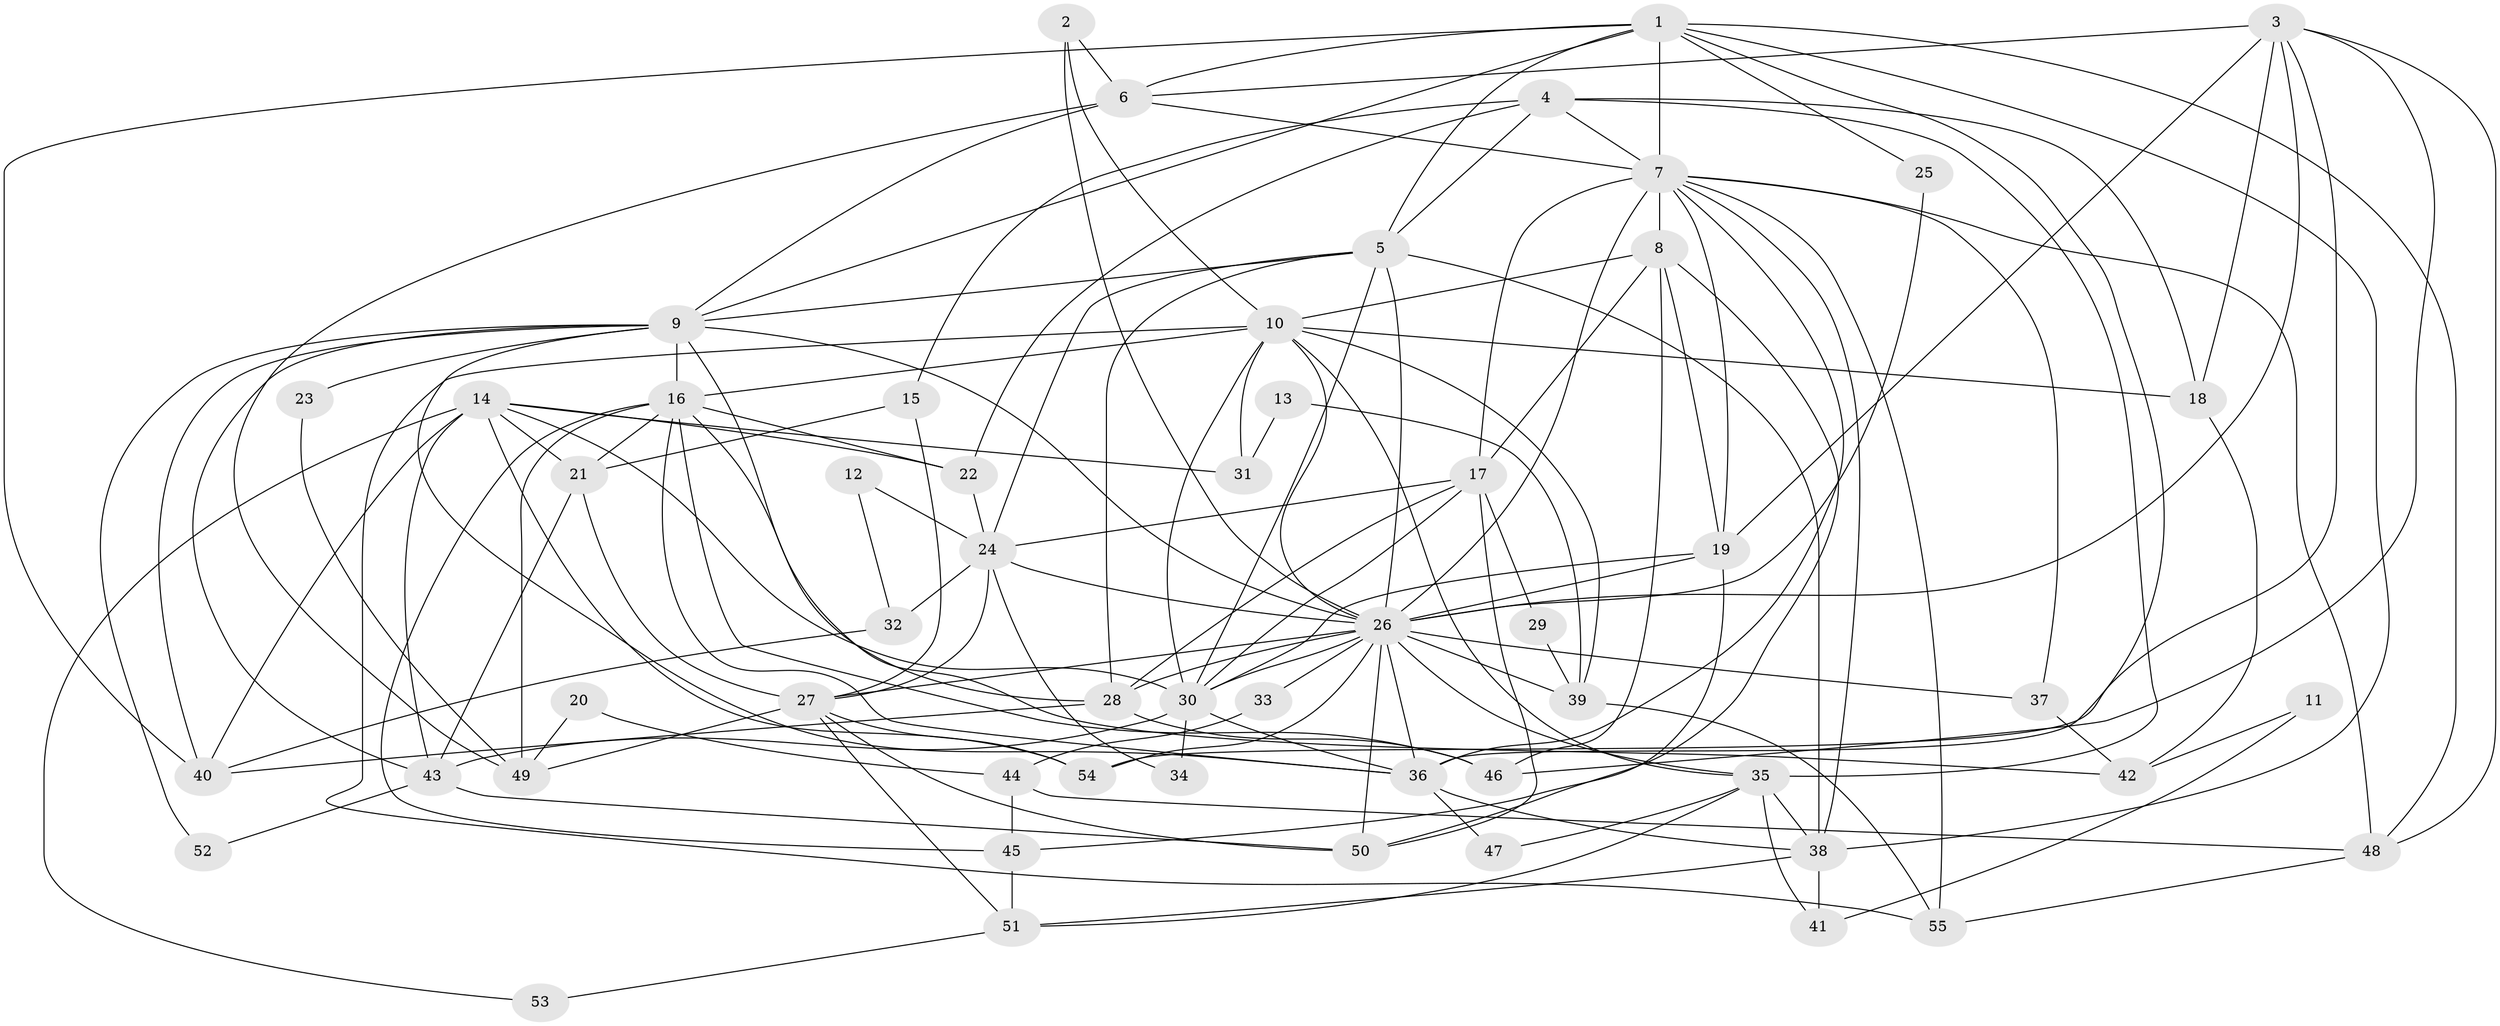 // original degree distribution, {3: 0.2545454545454545, 2: 0.14545454545454545, 5: 0.16363636363636364, 4: 0.2818181818181818, 6: 0.10909090909090909, 9: 0.00909090909090909, 7: 0.02727272727272727, 8: 0.00909090909090909}
// Generated by graph-tools (version 1.1) at 2025/35/03/09/25 02:35:53]
// undirected, 55 vertices, 146 edges
graph export_dot {
graph [start="1"]
  node [color=gray90,style=filled];
  1;
  2;
  3;
  4;
  5;
  6;
  7;
  8;
  9;
  10;
  11;
  12;
  13;
  14;
  15;
  16;
  17;
  18;
  19;
  20;
  21;
  22;
  23;
  24;
  25;
  26;
  27;
  28;
  29;
  30;
  31;
  32;
  33;
  34;
  35;
  36;
  37;
  38;
  39;
  40;
  41;
  42;
  43;
  44;
  45;
  46;
  47;
  48;
  49;
  50;
  51;
  52;
  53;
  54;
  55;
  1 -- 5 [weight=1.0];
  1 -- 6 [weight=1.0];
  1 -- 7 [weight=1.0];
  1 -- 9 [weight=1.0];
  1 -- 25 [weight=1.0];
  1 -- 36 [weight=1.0];
  1 -- 38 [weight=1.0];
  1 -- 40 [weight=1.0];
  1 -- 48 [weight=1.0];
  2 -- 6 [weight=1.0];
  2 -- 10 [weight=2.0];
  2 -- 26 [weight=1.0];
  3 -- 6 [weight=2.0];
  3 -- 18 [weight=1.0];
  3 -- 19 [weight=1.0];
  3 -- 26 [weight=1.0];
  3 -- 46 [weight=1.0];
  3 -- 48 [weight=1.0];
  3 -- 54 [weight=1.0];
  4 -- 5 [weight=1.0];
  4 -- 7 [weight=1.0];
  4 -- 15 [weight=1.0];
  4 -- 18 [weight=1.0];
  4 -- 22 [weight=1.0];
  4 -- 35 [weight=1.0];
  5 -- 9 [weight=1.0];
  5 -- 24 [weight=1.0];
  5 -- 26 [weight=1.0];
  5 -- 28 [weight=1.0];
  5 -- 30 [weight=2.0];
  5 -- 38 [weight=1.0];
  6 -- 7 [weight=2.0];
  6 -- 9 [weight=2.0];
  6 -- 49 [weight=1.0];
  7 -- 8 [weight=2.0];
  7 -- 17 [weight=1.0];
  7 -- 19 [weight=1.0];
  7 -- 26 [weight=2.0];
  7 -- 36 [weight=1.0];
  7 -- 37 [weight=1.0];
  7 -- 38 [weight=2.0];
  7 -- 48 [weight=1.0];
  7 -- 55 [weight=1.0];
  8 -- 10 [weight=1.0];
  8 -- 17 [weight=2.0];
  8 -- 19 [weight=1.0];
  8 -- 46 [weight=1.0];
  8 -- 50 [weight=1.0];
  9 -- 16 [weight=1.0];
  9 -- 23 [weight=2.0];
  9 -- 26 [weight=1.0];
  9 -- 36 [weight=1.0];
  9 -- 40 [weight=1.0];
  9 -- 42 [weight=1.0];
  9 -- 43 [weight=1.0];
  9 -- 52 [weight=1.0];
  10 -- 16 [weight=1.0];
  10 -- 18 [weight=1.0];
  10 -- 26 [weight=2.0];
  10 -- 30 [weight=1.0];
  10 -- 31 [weight=1.0];
  10 -- 35 [weight=1.0];
  10 -- 39 [weight=1.0];
  10 -- 55 [weight=1.0];
  11 -- 41 [weight=1.0];
  11 -- 42 [weight=1.0];
  12 -- 24 [weight=1.0];
  12 -- 32 [weight=1.0];
  13 -- 31 [weight=1.0];
  13 -- 39 [weight=1.0];
  14 -- 21 [weight=1.0];
  14 -- 22 [weight=1.0];
  14 -- 30 [weight=1.0];
  14 -- 31 [weight=1.0];
  14 -- 40 [weight=1.0];
  14 -- 43 [weight=1.0];
  14 -- 53 [weight=1.0];
  14 -- 54 [weight=2.0];
  15 -- 21 [weight=1.0];
  15 -- 27 [weight=2.0];
  16 -- 21 [weight=2.0];
  16 -- 22 [weight=1.0];
  16 -- 28 [weight=1.0];
  16 -- 36 [weight=1.0];
  16 -- 45 [weight=1.0];
  16 -- 46 [weight=1.0];
  16 -- 49 [weight=1.0];
  17 -- 24 [weight=1.0];
  17 -- 28 [weight=1.0];
  17 -- 29 [weight=1.0];
  17 -- 30 [weight=2.0];
  17 -- 50 [weight=1.0];
  18 -- 42 [weight=1.0];
  19 -- 26 [weight=1.0];
  19 -- 30 [weight=1.0];
  19 -- 45 [weight=1.0];
  20 -- 44 [weight=1.0];
  20 -- 49 [weight=1.0];
  21 -- 27 [weight=1.0];
  21 -- 43 [weight=1.0];
  22 -- 24 [weight=1.0];
  23 -- 49 [weight=1.0];
  24 -- 26 [weight=1.0];
  24 -- 27 [weight=2.0];
  24 -- 32 [weight=1.0];
  24 -- 34 [weight=1.0];
  25 -- 26 [weight=1.0];
  26 -- 27 [weight=1.0];
  26 -- 28 [weight=1.0];
  26 -- 30 [weight=1.0];
  26 -- 33 [weight=1.0];
  26 -- 35 [weight=1.0];
  26 -- 36 [weight=1.0];
  26 -- 37 [weight=1.0];
  26 -- 39 [weight=1.0];
  26 -- 50 [weight=1.0];
  26 -- 54 [weight=1.0];
  27 -- 49 [weight=1.0];
  27 -- 50 [weight=1.0];
  27 -- 51 [weight=1.0];
  27 -- 54 [weight=1.0];
  28 -- 40 [weight=1.0];
  28 -- 46 [weight=1.0];
  29 -- 39 [weight=1.0];
  30 -- 34 [weight=1.0];
  30 -- 36 [weight=1.0];
  30 -- 43 [weight=1.0];
  32 -- 40 [weight=1.0];
  33 -- 44 [weight=1.0];
  35 -- 38 [weight=1.0];
  35 -- 41 [weight=1.0];
  35 -- 47 [weight=1.0];
  35 -- 51 [weight=1.0];
  36 -- 38 [weight=1.0];
  36 -- 47 [weight=1.0];
  37 -- 42 [weight=1.0];
  38 -- 41 [weight=1.0];
  38 -- 51 [weight=1.0];
  39 -- 55 [weight=1.0];
  43 -- 50 [weight=1.0];
  43 -- 52 [weight=1.0];
  44 -- 45 [weight=1.0];
  44 -- 48 [weight=1.0];
  45 -- 51 [weight=1.0];
  48 -- 55 [weight=1.0];
  51 -- 53 [weight=1.0];
}
